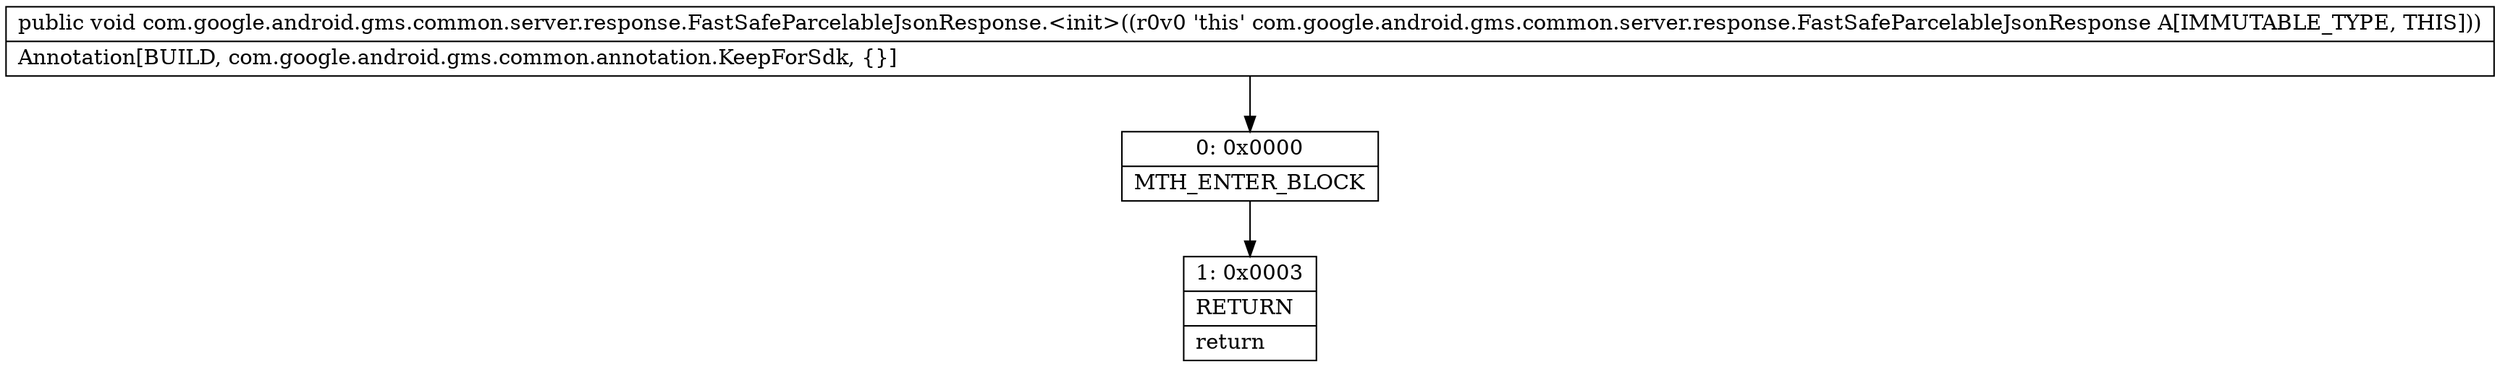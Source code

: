 digraph "CFG forcom.google.android.gms.common.server.response.FastSafeParcelableJsonResponse.\<init\>()V" {
Node_0 [shape=record,label="{0\:\ 0x0000|MTH_ENTER_BLOCK\l}"];
Node_1 [shape=record,label="{1\:\ 0x0003|RETURN\l|return\l}"];
MethodNode[shape=record,label="{public void com.google.android.gms.common.server.response.FastSafeParcelableJsonResponse.\<init\>((r0v0 'this' com.google.android.gms.common.server.response.FastSafeParcelableJsonResponse A[IMMUTABLE_TYPE, THIS]))  | Annotation[BUILD, com.google.android.gms.common.annotation.KeepForSdk, \{\}]\l}"];
MethodNode -> Node_0;
Node_0 -> Node_1;
}

